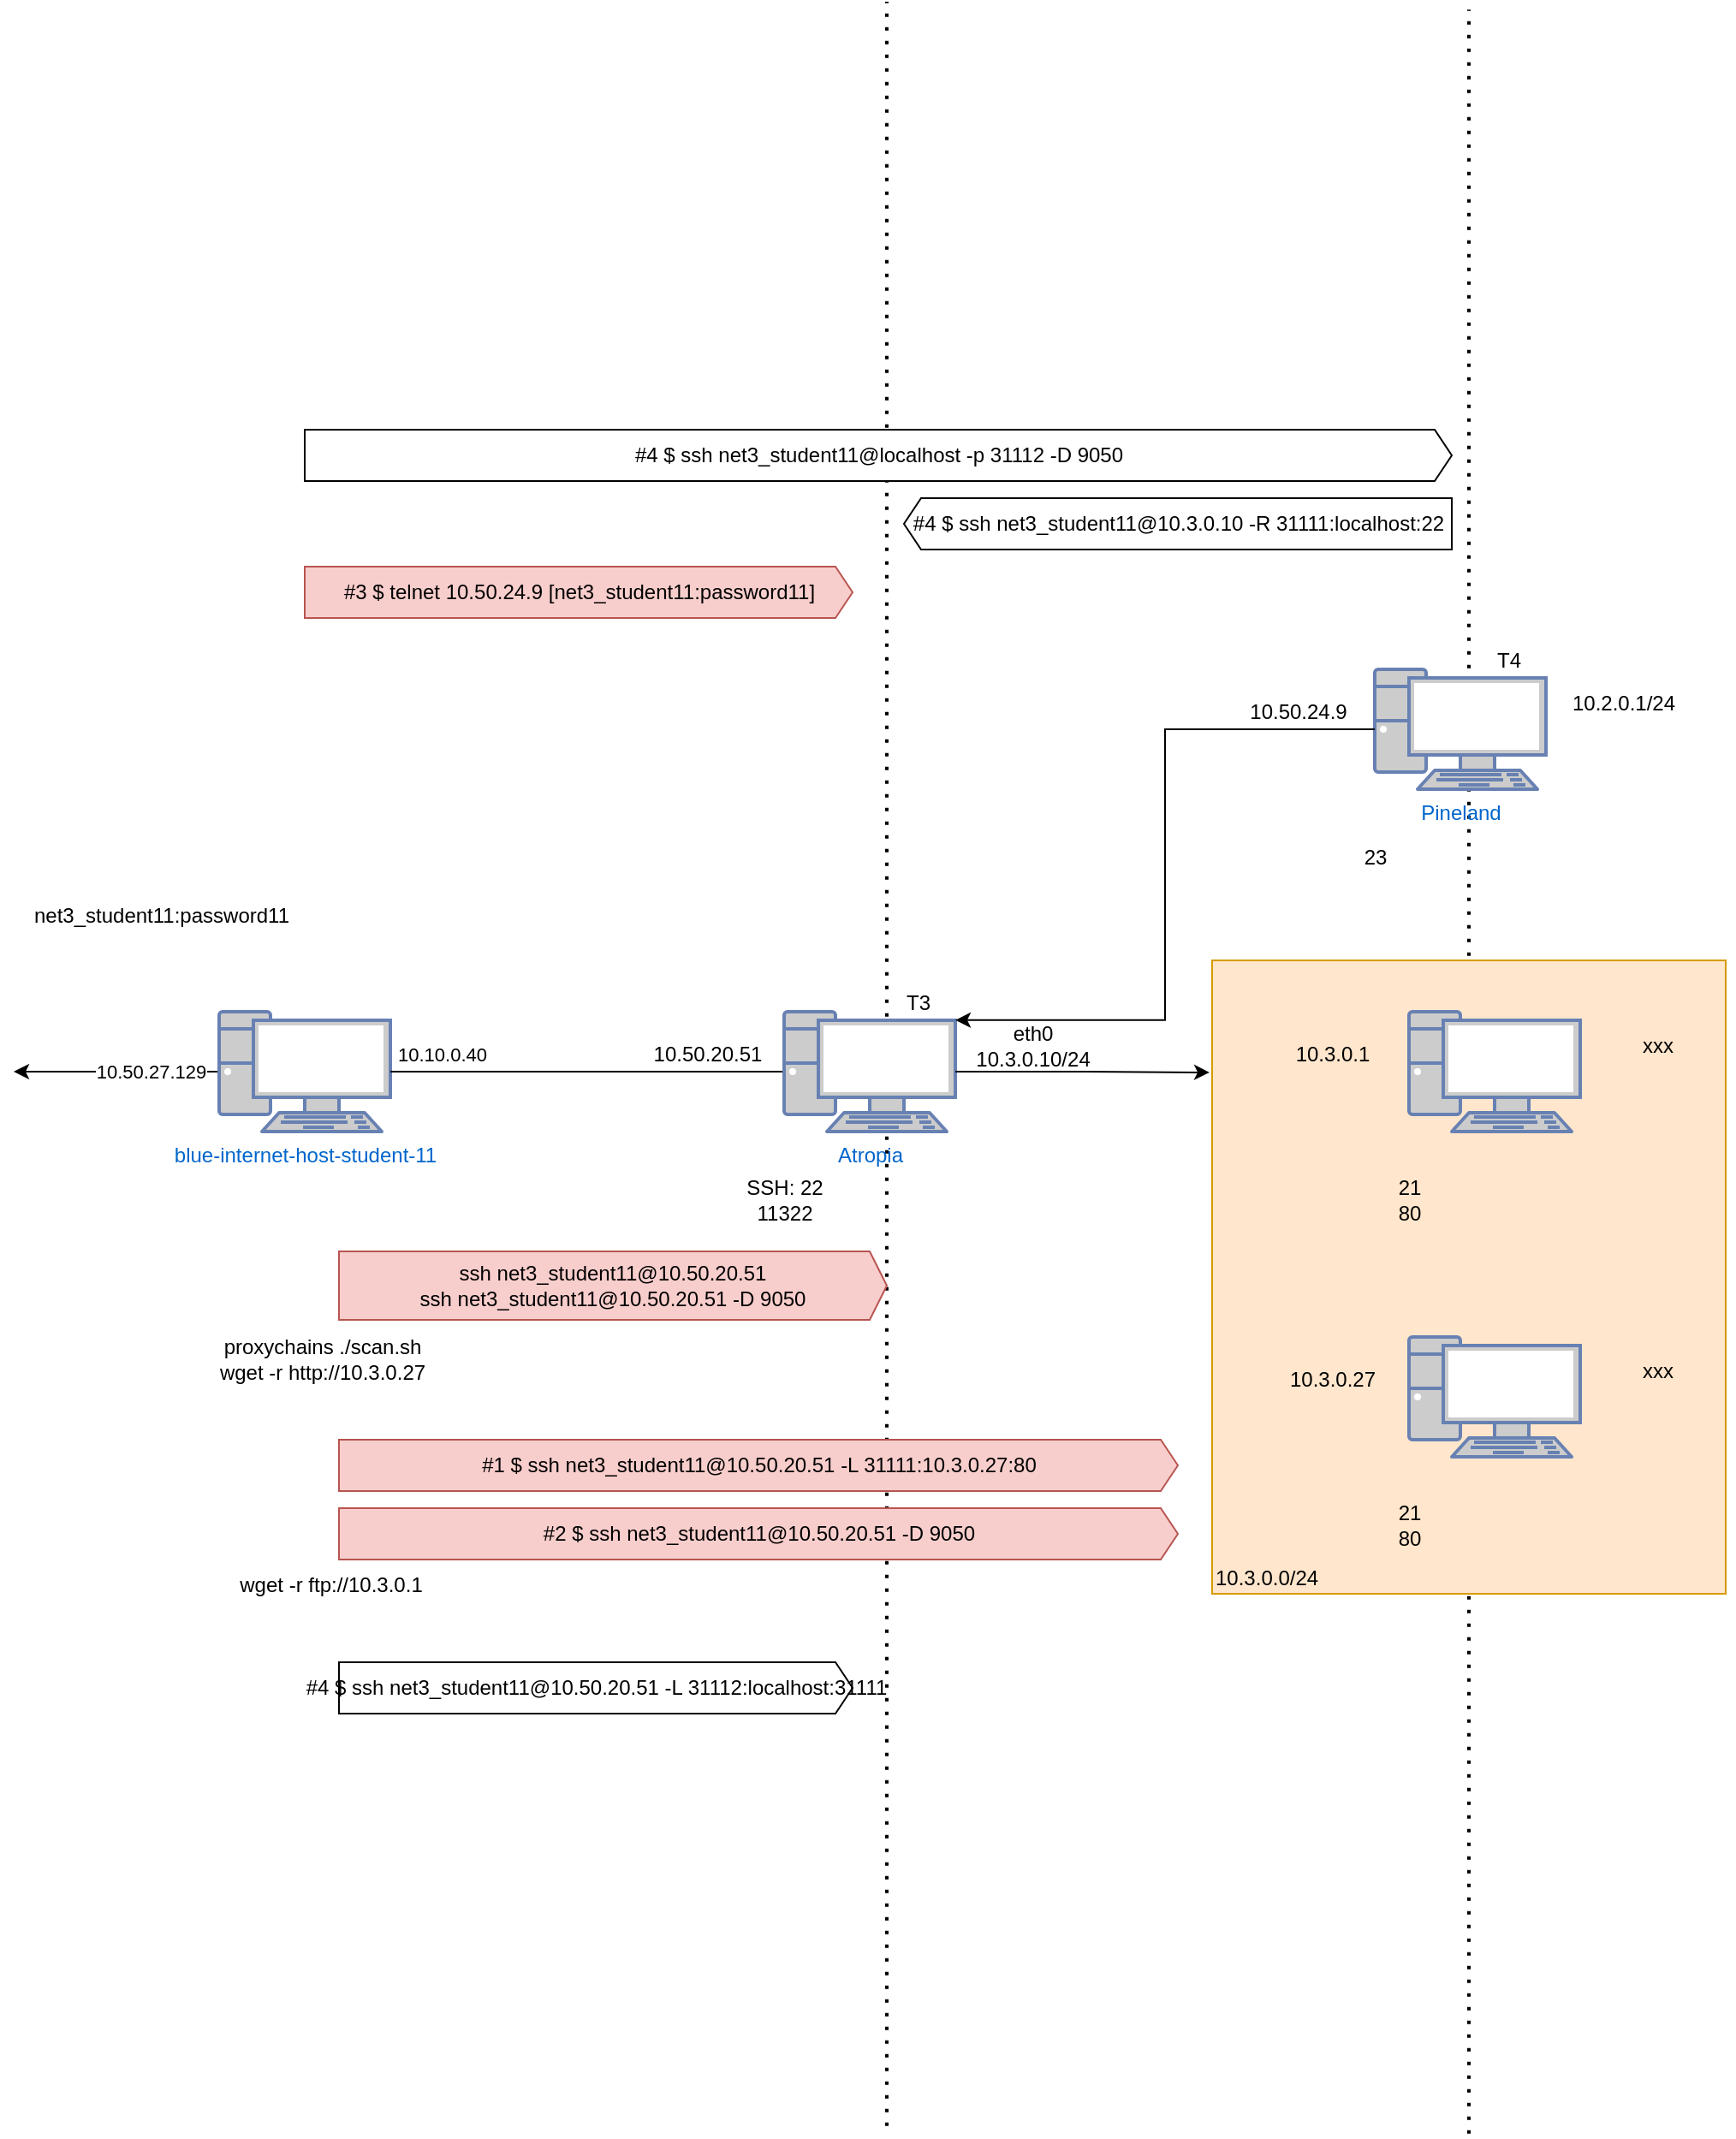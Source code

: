 <mxfile version="24.5.4" type="github">
  <diagram name="Page-1" id="i8dF-cm1Uw1nVo0tILhw">
    <mxGraphModel dx="660" dy="2048" grid="1" gridSize="10" guides="1" tooltips="1" connect="1" arrows="1" fold="1" page="1" pageScale="1" pageWidth="850" pageHeight="1100" math="0" shadow="0">
      <root>
        <mxCell id="0" />
        <mxCell id="1" parent="0" />
        <mxCell id="qomQaT_PvQXfD7yi_y0e-63" value="" style="endArrow=none;dashed=1;html=1;dashPattern=1 3;strokeWidth=2;rounded=0;" edge="1" parent="1">
          <mxGeometry width="50" height="50" relative="1" as="geometry">
            <mxPoint x="860.0" y="745.42" as="sourcePoint" />
            <mxPoint x="860.0" y="-495.413" as="targetPoint" />
          </mxGeometry>
        </mxCell>
        <mxCell id="qomQaT_PvQXfD7yi_y0e-62" value="" style="endArrow=none;dashed=1;html=1;dashPattern=1 3;strokeWidth=2;rounded=0;" edge="1" parent="1">
          <mxGeometry width="50" height="50" relative="1" as="geometry">
            <mxPoint x="520" y="740.833" as="sourcePoint" />
            <mxPoint x="520" y="-500" as="targetPoint" />
          </mxGeometry>
        </mxCell>
        <mxCell id="qomQaT_PvQXfD7yi_y0e-46" value="&#xa;10.3.0.0/24" style="rounded=0;verticalAlign=bottom;align=left;fillColor=#ffe6cc;strokeColor=#d79b00;" vertex="1" parent="1">
          <mxGeometry x="710" y="60" width="300" height="370" as="geometry" />
        </mxCell>
        <mxCell id="qomQaT_PvQXfD7yi_y0e-6" style="edgeStyle=orthogonalEdgeStyle;rounded=0;orthogonalLoop=1;jettySize=auto;html=1;exitX=0;exitY=0.5;exitDx=0;exitDy=0;exitPerimeter=0;" edge="1" parent="1" source="qomQaT_PvQXfD7yi_y0e-2">
          <mxGeometry relative="1" as="geometry">
            <mxPoint x="10" y="125" as="targetPoint" />
          </mxGeometry>
        </mxCell>
        <mxCell id="qomQaT_PvQXfD7yi_y0e-7" value="10.50.27.129" style="edgeLabel;html=1;align=center;verticalAlign=middle;resizable=0;points=[];" vertex="1" connectable="0" parent="qomQaT_PvQXfD7yi_y0e-6">
          <mxGeometry x="-0.569" y="-2" relative="1" as="geometry">
            <mxPoint x="-14" y="2" as="offset" />
          </mxGeometry>
        </mxCell>
        <mxCell id="qomQaT_PvQXfD7yi_y0e-2" value="blue-internet-host-student-11" style="fontColor=#0066CC;verticalAlign=top;verticalLabelPosition=bottom;labelPosition=center;align=center;html=1;outlineConnect=0;fillColor=#CCCCCC;strokeColor=#6881B3;gradientColor=none;gradientDirection=north;strokeWidth=2;shape=mxgraph.networks.pc;" vertex="1" parent="1">
          <mxGeometry x="130" y="90" width="100" height="70" as="geometry" />
        </mxCell>
        <mxCell id="qomQaT_PvQXfD7yi_y0e-3" style="edgeStyle=orthogonalEdgeStyle;rounded=0;orthogonalLoop=1;jettySize=auto;html=1;exitX=1;exitY=0.5;exitDx=0;exitDy=0;exitPerimeter=0;endArrow=none;endFill=0;" edge="1" parent="1" source="qomQaT_PvQXfD7yi_y0e-2" target="qomQaT_PvQXfD7yi_y0e-1">
          <mxGeometry relative="1" as="geometry">
            <mxPoint x="370" y="80" as="targetPoint" />
          </mxGeometry>
        </mxCell>
        <mxCell id="qomQaT_PvQXfD7yi_y0e-5" value="10.10.0.40" style="edgeLabel;html=1;align=center;verticalAlign=middle;resizable=0;points=[];" vertex="1" connectable="0" parent="qomQaT_PvQXfD7yi_y0e-3">
          <mxGeometry x="-0.792" relative="1" as="geometry">
            <mxPoint x="6" y="-10" as="offset" />
          </mxGeometry>
        </mxCell>
        <mxCell id="qomQaT_PvQXfD7yi_y0e-9" value="net3_student11:password11" style="text;whiteSpace=wrap;" vertex="1" parent="1">
          <mxGeometry x="20" y="20" width="170" height="40" as="geometry" />
        </mxCell>
        <mxCell id="qomQaT_PvQXfD7yi_y0e-16" value="ssh&amp;nbsp;&lt;span style=&quot;text-align: left; text-wrap: wrap;&quot;&gt;net3_student11@10.50.20.51&lt;/span&gt;&lt;div&gt;&lt;span style=&quot;text-align: left; text-wrap: wrap;&quot;&gt;ssh&amp;nbsp;&lt;/span&gt;&lt;span style=&quot;text-align: left; text-wrap: wrap; background-color: initial;&quot;&gt;net3_student11@10.50.20.51 -D 9050&lt;/span&gt;&lt;/div&gt;" style="html=1;shadow=0;dashed=0;align=center;verticalAlign=middle;shape=mxgraph.arrows2.arrow;dy=0;dx=10;notch=0;whiteSpace=wrap;fillColor=#f8cecc;strokeColor=#b85450;" vertex="1" parent="1">
          <mxGeometry x="200" y="230" width="320" height="40" as="geometry" />
        </mxCell>
        <mxCell id="qomQaT_PvQXfD7yi_y0e-17" value="proxychains ./scan.sh&lt;div&gt;wget -r http://10.3.0.27&lt;br&gt;&lt;/div&gt;" style="text;html=1;align=center;verticalAlign=middle;resizable=0;points=[];autosize=1;strokeColor=none;fillColor=none;" vertex="1" parent="1">
          <mxGeometry x="120" y="273" width="140" height="40" as="geometry" />
        </mxCell>
        <mxCell id="qomQaT_PvQXfD7yi_y0e-21" value="" style="group" vertex="1" connectable="0" parent="1">
          <mxGeometry x="425" y="70" width="225" height="150" as="geometry" />
        </mxCell>
        <mxCell id="qomQaT_PvQXfD7yi_y0e-19" value="" style="group" vertex="1" connectable="0" parent="qomQaT_PvQXfD7yi_y0e-21">
          <mxGeometry y="20" width="225" height="130" as="geometry" />
        </mxCell>
        <mxCell id="qomQaT_PvQXfD7yi_y0e-1" value="Atropia&lt;div&gt;&lt;br&gt;&lt;/div&gt;" style="fontColor=#0066CC;verticalAlign=top;verticalLabelPosition=bottom;labelPosition=center;align=center;html=1;outlineConnect=0;fillColor=#CCCCCC;strokeColor=#6881B3;gradientColor=none;gradientDirection=north;strokeWidth=2;shape=mxgraph.networks.pc;" vertex="1" parent="qomQaT_PvQXfD7yi_y0e-19">
          <mxGeometry x="35" width="100" height="70" as="geometry" />
        </mxCell>
        <mxCell id="qomQaT_PvQXfD7yi_y0e-12" value="SSH: 22&lt;div&gt;11322&lt;/div&gt;" style="text;html=1;align=center;verticalAlign=middle;resizable=0;points=[];autosize=1;strokeColor=none;fillColor=none;" vertex="1" parent="qomQaT_PvQXfD7yi_y0e-19">
          <mxGeometry y="90" width="70" height="40" as="geometry" />
        </mxCell>
        <mxCell id="qomQaT_PvQXfD7yi_y0e-14" value="eth0&lt;div&gt;10.3.0.10/24&lt;/div&gt;" style="text;html=1;align=center;verticalAlign=middle;resizable=0;points=[];autosize=1;strokeColor=none;fillColor=none;" vertex="1" parent="qomQaT_PvQXfD7yi_y0e-19">
          <mxGeometry x="135" width="90" height="40" as="geometry" />
        </mxCell>
        <mxCell id="qomQaT_PvQXfD7yi_y0e-23" value="10.50.20.51" style="text;html=1;align=center;verticalAlign=middle;resizable=0;points=[];autosize=1;strokeColor=none;fillColor=none;" vertex="1" parent="qomQaT_PvQXfD7yi_y0e-19">
          <mxGeometry x="-55" y="10" width="90" height="30" as="geometry" />
        </mxCell>
        <mxCell id="qomQaT_PvQXfD7yi_y0e-20" value="T3" style="text;html=1;align=center;verticalAlign=middle;resizable=0;points=[];autosize=1;strokeColor=none;fillColor=none;" vertex="1" parent="qomQaT_PvQXfD7yi_y0e-21">
          <mxGeometry x="92.5" width="40" height="30" as="geometry" />
        </mxCell>
        <mxCell id="qomQaT_PvQXfD7yi_y0e-24" value="" style="group" vertex="1" connectable="0" parent="1">
          <mxGeometry x="770" y="-130" width="225" height="150" as="geometry" />
        </mxCell>
        <mxCell id="qomQaT_PvQXfD7yi_y0e-25" value="" style="group" vertex="1" connectable="0" parent="qomQaT_PvQXfD7yi_y0e-24">
          <mxGeometry y="20" width="225" height="130" as="geometry" />
        </mxCell>
        <mxCell id="qomQaT_PvQXfD7yi_y0e-26" value="&lt;div&gt;Pineland&lt;/div&gt;" style="fontColor=#0066CC;verticalAlign=top;verticalLabelPosition=bottom;labelPosition=center;align=center;html=1;outlineConnect=0;fillColor=#CCCCCC;strokeColor=#6881B3;gradientColor=none;gradientDirection=north;strokeWidth=2;shape=mxgraph.networks.pc;" vertex="1" parent="qomQaT_PvQXfD7yi_y0e-25">
          <mxGeometry x="35" width="100" height="70" as="geometry" />
        </mxCell>
        <mxCell id="qomQaT_PvQXfD7yi_y0e-27" value="23" style="text;html=1;align=center;verticalAlign=middle;resizable=0;points=[];autosize=1;strokeColor=none;fillColor=none;" vertex="1" parent="qomQaT_PvQXfD7yi_y0e-25">
          <mxGeometry x="15" y="95" width="40" height="30" as="geometry" />
        </mxCell>
        <mxCell id="qomQaT_PvQXfD7yi_y0e-28" value="10.2.0.1/24" style="text;html=1;align=center;verticalAlign=middle;resizable=0;points=[];autosize=1;strokeColor=none;fillColor=none;" vertex="1" parent="qomQaT_PvQXfD7yi_y0e-25">
          <mxGeometry x="140" y="5" width="80" height="30" as="geometry" />
        </mxCell>
        <mxCell id="qomQaT_PvQXfD7yi_y0e-29" value="10.50.24.9" style="text;html=1;align=center;verticalAlign=middle;resizable=0;points=[];autosize=1;strokeColor=none;fillColor=none;" vertex="1" parent="qomQaT_PvQXfD7yi_y0e-25">
          <mxGeometry x="-50" y="10" width="80" height="30" as="geometry" />
        </mxCell>
        <mxCell id="qomQaT_PvQXfD7yi_y0e-30" value="T4" style="text;html=1;align=center;verticalAlign=middle;resizable=0;points=[];autosize=1;strokeColor=none;fillColor=none;" vertex="1" parent="qomQaT_PvQXfD7yi_y0e-24">
          <mxGeometry x="92.5" width="40" height="30" as="geometry" />
        </mxCell>
        <mxCell id="qomQaT_PvQXfD7yi_y0e-31" value="" style="group" vertex="1" connectable="0" parent="1">
          <mxGeometry x="790" y="70" width="225" height="150" as="geometry" />
        </mxCell>
        <mxCell id="qomQaT_PvQXfD7yi_y0e-32" value="" style="group" vertex="1" connectable="0" parent="qomQaT_PvQXfD7yi_y0e-31">
          <mxGeometry y="20" width="225" height="130" as="geometry" />
        </mxCell>
        <mxCell id="qomQaT_PvQXfD7yi_y0e-33" value="" style="fontColor=#0066CC;verticalAlign=top;verticalLabelPosition=bottom;labelPosition=center;align=center;html=1;outlineConnect=0;fillColor=#CCCCCC;strokeColor=#6881B3;gradientColor=none;gradientDirection=north;strokeWidth=2;shape=mxgraph.networks.pc;" vertex="1" parent="qomQaT_PvQXfD7yi_y0e-32">
          <mxGeometry x="35" width="100" height="70" as="geometry" />
        </mxCell>
        <mxCell id="qomQaT_PvQXfD7yi_y0e-34" value="21&lt;div&gt;80&lt;/div&gt;" style="text;html=1;align=center;verticalAlign=middle;resizable=0;points=[];autosize=1;strokeColor=none;fillColor=none;" vertex="1" parent="qomQaT_PvQXfD7yi_y0e-32">
          <mxGeometry x="15" y="90" width="40" height="40" as="geometry" />
        </mxCell>
        <mxCell id="qomQaT_PvQXfD7yi_y0e-35" value="xxx" style="text;html=1;align=center;verticalAlign=middle;resizable=0;points=[];autosize=1;strokeColor=none;fillColor=none;" vertex="1" parent="qomQaT_PvQXfD7yi_y0e-32">
          <mxGeometry x="160" y="5" width="40" height="30" as="geometry" />
        </mxCell>
        <mxCell id="qomQaT_PvQXfD7yi_y0e-36" value="10.3.0.1" style="text;html=1;align=center;verticalAlign=middle;resizable=0;points=[];autosize=1;strokeColor=none;fillColor=none;" vertex="1" parent="qomQaT_PvQXfD7yi_y0e-32">
          <mxGeometry x="-45" y="10" width="70" height="30" as="geometry" />
        </mxCell>
        <mxCell id="qomQaT_PvQXfD7yi_y0e-38" value="" style="group" vertex="1" connectable="0" parent="1">
          <mxGeometry x="790" y="260" width="225" height="150" as="geometry" />
        </mxCell>
        <mxCell id="qomQaT_PvQXfD7yi_y0e-39" value="" style="group" vertex="1" connectable="0" parent="qomQaT_PvQXfD7yi_y0e-38">
          <mxGeometry y="20" width="225" height="130" as="geometry" />
        </mxCell>
        <mxCell id="qomQaT_PvQXfD7yi_y0e-40" value="" style="fontColor=#0066CC;verticalAlign=top;verticalLabelPosition=bottom;labelPosition=center;align=center;html=1;outlineConnect=0;fillColor=#CCCCCC;strokeColor=#6881B3;gradientColor=none;gradientDirection=north;strokeWidth=2;shape=mxgraph.networks.pc;" vertex="1" parent="qomQaT_PvQXfD7yi_y0e-39">
          <mxGeometry x="35" width="100" height="70" as="geometry" />
        </mxCell>
        <mxCell id="qomQaT_PvQXfD7yi_y0e-41" value="21&lt;div&gt;80&lt;/div&gt;" style="text;html=1;align=center;verticalAlign=middle;resizable=0;points=[];autosize=1;strokeColor=none;fillColor=none;" vertex="1" parent="qomQaT_PvQXfD7yi_y0e-39">
          <mxGeometry x="15" y="90" width="40" height="40" as="geometry" />
        </mxCell>
        <mxCell id="qomQaT_PvQXfD7yi_y0e-42" value="xxx" style="text;html=1;align=center;verticalAlign=middle;resizable=0;points=[];autosize=1;strokeColor=none;fillColor=none;" vertex="1" parent="qomQaT_PvQXfD7yi_y0e-39">
          <mxGeometry x="160" y="5" width="40" height="30" as="geometry" />
        </mxCell>
        <mxCell id="qomQaT_PvQXfD7yi_y0e-43" value="10.3.0.27" style="text;html=1;align=center;verticalAlign=middle;resizable=0;points=[];autosize=1;strokeColor=none;fillColor=none;" vertex="1" parent="qomQaT_PvQXfD7yi_y0e-39">
          <mxGeometry x="-45" y="10" width="70" height="30" as="geometry" />
        </mxCell>
        <mxCell id="qomQaT_PvQXfD7yi_y0e-47" style="edgeStyle=orthogonalEdgeStyle;rounded=0;orthogonalLoop=1;jettySize=auto;html=1;exitX=1;exitY=0.5;exitDx=0;exitDy=0;exitPerimeter=0;entryX=-0.005;entryY=0.177;entryDx=0;entryDy=0;entryPerimeter=0;" edge="1" parent="1" source="qomQaT_PvQXfD7yi_y0e-1" target="qomQaT_PvQXfD7yi_y0e-46">
          <mxGeometry relative="1" as="geometry" />
        </mxCell>
        <mxCell id="qomQaT_PvQXfD7yi_y0e-50" value="#1 $ ssh net3_student11@10.50.20.51 -L 31111:10.3.0.27:80" style="html=1;shadow=0;dashed=0;align=center;verticalAlign=middle;shape=mxgraph.arrows2.arrow;dy=0;dx=10;notch=0;fillColor=#f8cecc;strokeColor=#b85450;" vertex="1" parent="1">
          <mxGeometry x="200" y="340" width="490" height="30" as="geometry" />
        </mxCell>
        <mxCell id="qomQaT_PvQXfD7yi_y0e-51" value="#2 $ ssh net3_student11@10.50.20.51 -D 9050" style="html=1;shadow=0;dashed=0;align=center;verticalAlign=middle;shape=mxgraph.arrows2.arrow;dy=0;dx=10;notch=0;fillColor=#f8cecc;strokeColor=#b85450;" vertex="1" parent="1">
          <mxGeometry x="200" y="380" width="490" height="30" as="geometry" />
        </mxCell>
        <mxCell id="qomQaT_PvQXfD7yi_y0e-52" value="wget -r ftp://10.3.0.1" style="text;html=1;align=center;verticalAlign=middle;resizable=0;points=[];autosize=1;strokeColor=none;fillColor=none;" vertex="1" parent="1">
          <mxGeometry x="130" y="410" width="130" height="30" as="geometry" />
        </mxCell>
        <mxCell id="qomQaT_PvQXfD7yi_y0e-56" value="#3 $ telnet 10.50.24.9 [&lt;span style=&quot;text-align: left; text-wrap: wrap;&quot;&gt;net3_student11:password11]&lt;/span&gt;" style="html=1;shadow=0;dashed=0;align=center;verticalAlign=middle;shape=mxgraph.arrows2.arrow;dy=0;dx=10;notch=0;fillColor=#f8cecc;strokeColor=#b85450;" vertex="1" parent="1">
          <mxGeometry x="180" y="-170" width="320" height="30" as="geometry" />
        </mxCell>
        <mxCell id="qomQaT_PvQXfD7yi_y0e-58" style="edgeStyle=orthogonalEdgeStyle;rounded=0;orthogonalLoop=1;jettySize=auto;html=1;exitX=0;exitY=0.5;exitDx=0;exitDy=0;exitPerimeter=0;entryX=1;entryY=0.07;entryDx=0;entryDy=0;entryPerimeter=0;" edge="1" parent="1" source="qomQaT_PvQXfD7yi_y0e-26" target="qomQaT_PvQXfD7yi_y0e-1">
          <mxGeometry relative="1" as="geometry" />
        </mxCell>
        <mxCell id="qomQaT_PvQXfD7yi_y0e-59" value="#4 $ ssh net3_student11@10.3.0.10 -R 31111:localhost:22" style="html=1;shadow=0;dashed=0;align=center;verticalAlign=middle;shape=mxgraph.arrows2.arrow;dy=0;dx=10;notch=0;flipH=1;" vertex="1" parent="1">
          <mxGeometry x="530" y="-210" width="320" height="30" as="geometry" />
        </mxCell>
        <mxCell id="qomQaT_PvQXfD7yi_y0e-60" value="#4 $ ssh net3_student11@10.50.20.51 -L 31112:localhost:31111" style="html=1;shadow=0;dashed=0;align=center;verticalAlign=middle;shape=mxgraph.arrows2.arrow;dy=0;dx=10;notch=0;" vertex="1" parent="1">
          <mxGeometry x="200" y="470" width="300" height="30" as="geometry" />
        </mxCell>
        <mxCell id="qomQaT_PvQXfD7yi_y0e-61" value="#4 $ ssh net3_student11@localhost -p 31112 -D 9050" style="html=1;shadow=0;dashed=0;align=center;verticalAlign=middle;shape=mxgraph.arrows2.arrow;dy=0;dx=10;notch=0;" vertex="1" parent="1">
          <mxGeometry x="180" y="-250" width="670" height="30" as="geometry" />
        </mxCell>
      </root>
    </mxGraphModel>
  </diagram>
</mxfile>
